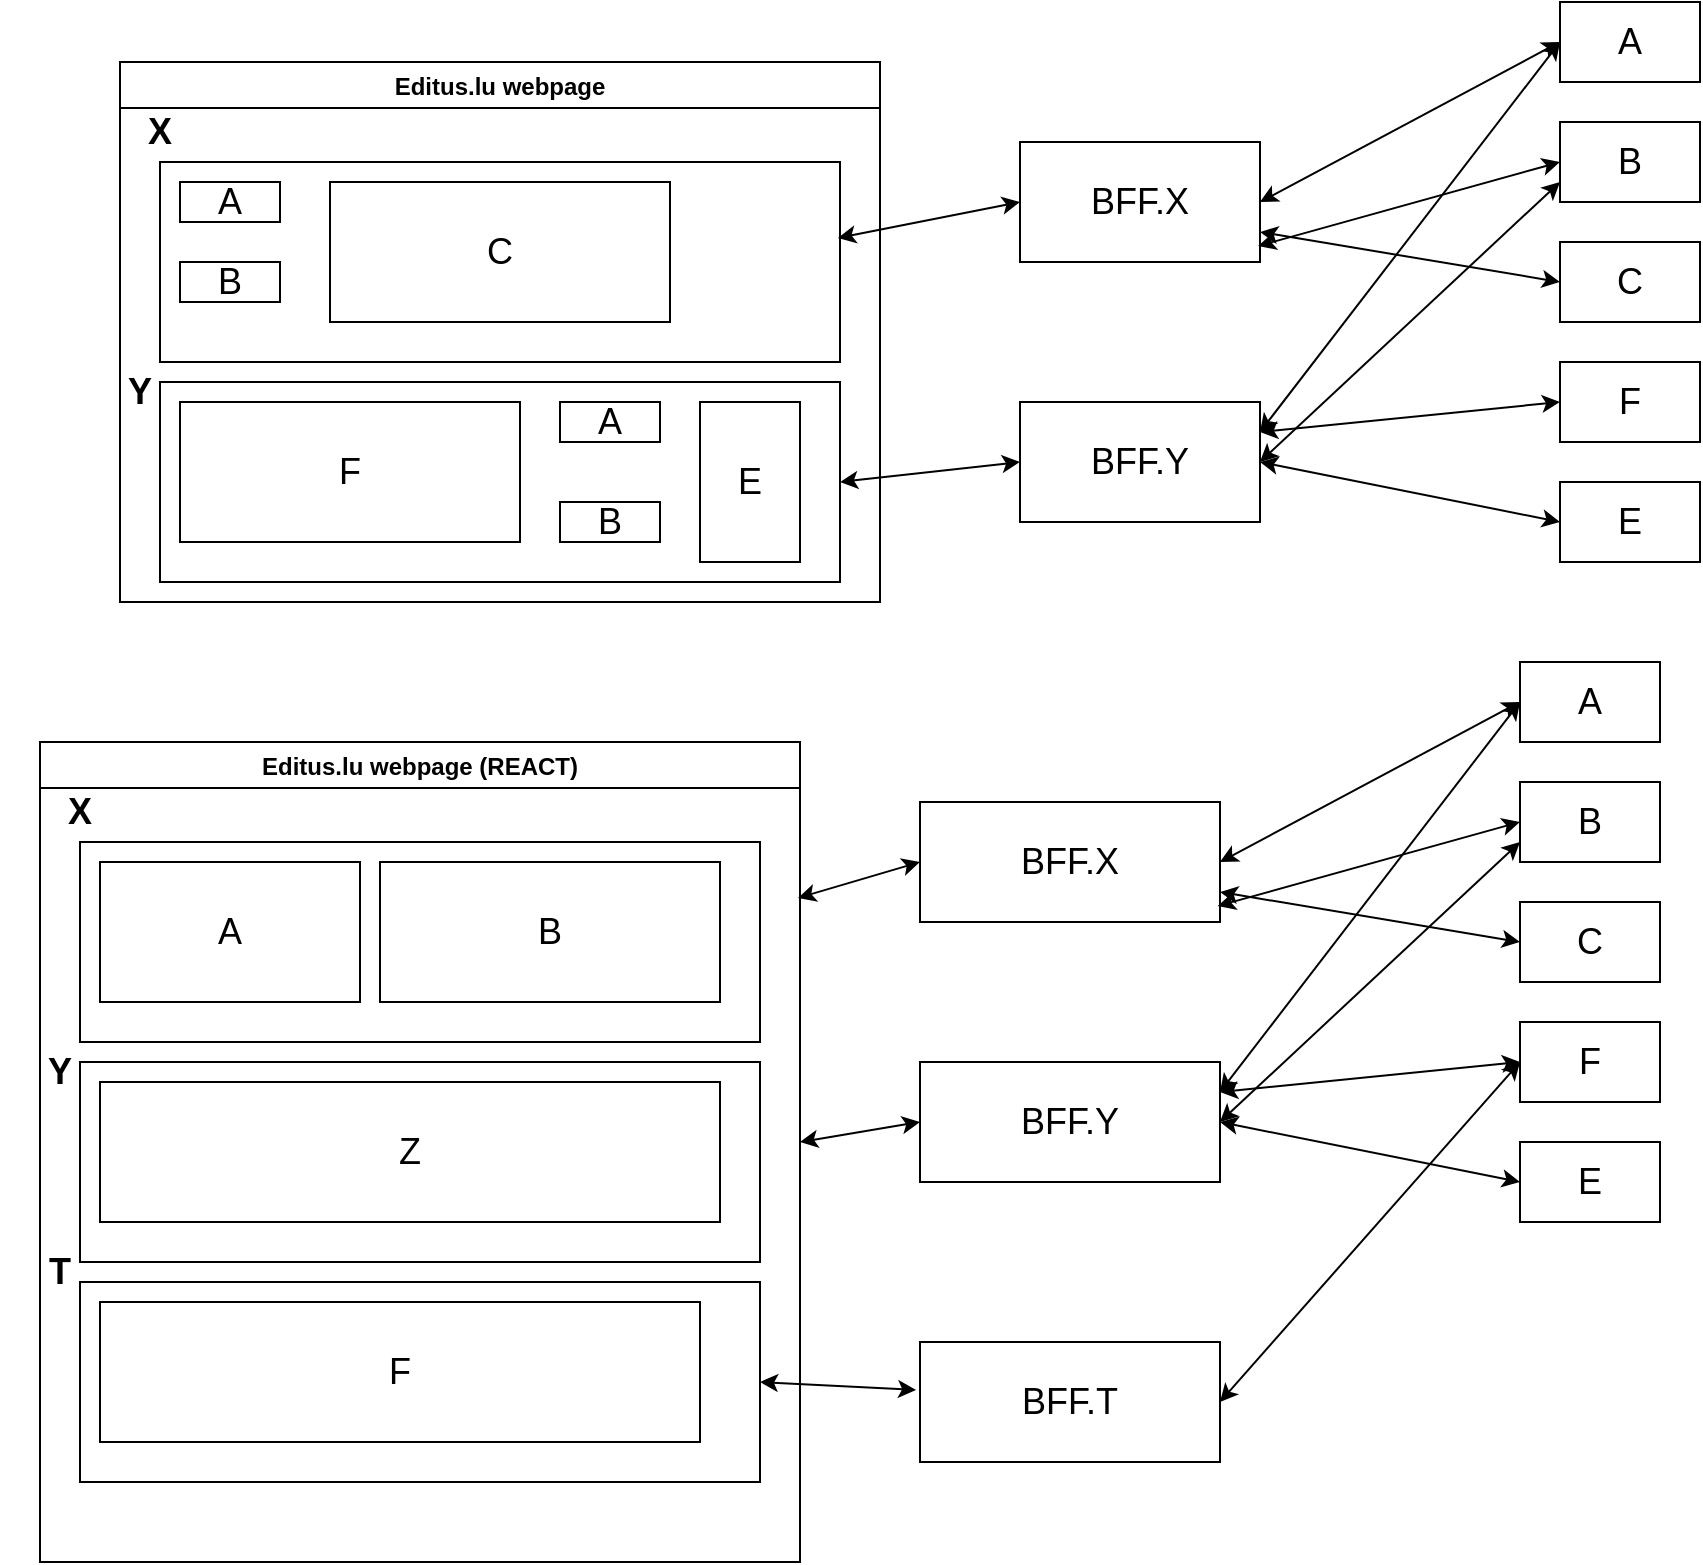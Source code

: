 <mxfile version="16.6.3" type="github">
  <diagram id="c6mJYmaqCusoTaIBJFSl" name="Page-1">
    <mxGraphModel dx="2249" dy="721" grid="1" gridSize="10" guides="1" tooltips="1" connect="1" arrows="1" fold="1" page="1" pageScale="1" pageWidth="827" pageHeight="1169" math="0" shadow="0">
      <root>
        <mxCell id="0" />
        <mxCell id="1" parent="0" />
        <mxCell id="-I1qoJd3Gczy4PTa_OBQ-3" value="Editus.lu webpage" style="swimlane;" vertex="1" parent="1">
          <mxGeometry x="20" y="110" width="380" height="270" as="geometry" />
        </mxCell>
        <mxCell id="-I1qoJd3Gczy4PTa_OBQ-4" value="" style="rounded=0;whiteSpace=wrap;html=1;" vertex="1" parent="-I1qoJd3Gczy4PTa_OBQ-3">
          <mxGeometry x="20" y="50" width="340" height="100" as="geometry" />
        </mxCell>
        <mxCell id="-I1qoJd3Gczy4PTa_OBQ-5" value="X" style="text;html=1;strokeColor=none;fillColor=none;align=center;verticalAlign=middle;whiteSpace=wrap;rounded=0;fontStyle=1;fontSize=18;" vertex="1" parent="-I1qoJd3Gczy4PTa_OBQ-3">
          <mxGeometry x="-10" y="20" width="60" height="30" as="geometry" />
        </mxCell>
        <mxCell id="-I1qoJd3Gczy4PTa_OBQ-6" value="A" style="rounded=0;whiteSpace=wrap;html=1;fontSize=18;" vertex="1" parent="-I1qoJd3Gczy4PTa_OBQ-3">
          <mxGeometry x="30" y="60" width="50" height="20" as="geometry" />
        </mxCell>
        <mxCell id="-I1qoJd3Gczy4PTa_OBQ-7" value="B" style="rounded=0;whiteSpace=wrap;html=1;fontSize=18;" vertex="1" parent="-I1qoJd3Gczy4PTa_OBQ-3">
          <mxGeometry x="30" y="100" width="50" height="20" as="geometry" />
        </mxCell>
        <mxCell id="-I1qoJd3Gczy4PTa_OBQ-8" value="C" style="rounded=0;whiteSpace=wrap;html=1;fontSize=18;" vertex="1" parent="-I1qoJd3Gczy4PTa_OBQ-3">
          <mxGeometry x="105" y="60" width="170" height="70" as="geometry" />
        </mxCell>
        <mxCell id="-I1qoJd3Gczy4PTa_OBQ-10" value="" style="rounded=0;whiteSpace=wrap;html=1;" vertex="1" parent="-I1qoJd3Gczy4PTa_OBQ-3">
          <mxGeometry x="20" y="160" width="340" height="100" as="geometry" />
        </mxCell>
        <mxCell id="-I1qoJd3Gczy4PTa_OBQ-11" value="Y" style="text;html=1;strokeColor=none;fillColor=none;align=center;verticalAlign=middle;whiteSpace=wrap;rounded=0;fontStyle=1;fontSize=18;" vertex="1" parent="-I1qoJd3Gczy4PTa_OBQ-3">
          <mxGeometry x="-20" y="150" width="60" height="30" as="geometry" />
        </mxCell>
        <mxCell id="-I1qoJd3Gczy4PTa_OBQ-12" value="F" style="rounded=0;whiteSpace=wrap;html=1;fontSize=18;" vertex="1" parent="-I1qoJd3Gczy4PTa_OBQ-3">
          <mxGeometry x="30" y="170" width="170" height="70" as="geometry" />
        </mxCell>
        <mxCell id="-I1qoJd3Gczy4PTa_OBQ-13" value="A" style="rounded=0;whiteSpace=wrap;html=1;fontSize=18;" vertex="1" parent="-I1qoJd3Gczy4PTa_OBQ-3">
          <mxGeometry x="220" y="170" width="50" height="20" as="geometry" />
        </mxCell>
        <mxCell id="-I1qoJd3Gczy4PTa_OBQ-14" value="B" style="rounded=0;whiteSpace=wrap;html=1;fontSize=18;" vertex="1" parent="-I1qoJd3Gczy4PTa_OBQ-3">
          <mxGeometry x="220" y="220" width="50" height="20" as="geometry" />
        </mxCell>
        <mxCell id="-I1qoJd3Gczy4PTa_OBQ-15" value="E" style="rounded=0;whiteSpace=wrap;html=1;fontSize=18;" vertex="1" parent="-I1qoJd3Gczy4PTa_OBQ-3">
          <mxGeometry x="290" y="170" width="50" height="80" as="geometry" />
        </mxCell>
        <mxCell id="-I1qoJd3Gczy4PTa_OBQ-16" value="BFF.X" style="rounded=0;whiteSpace=wrap;html=1;fontSize=18;" vertex="1" parent="1">
          <mxGeometry x="470" y="150" width="120" height="60" as="geometry" />
        </mxCell>
        <mxCell id="-I1qoJd3Gczy4PTa_OBQ-17" value="BFF.Y" style="rounded=0;whiteSpace=wrap;html=1;fontSize=18;" vertex="1" parent="1">
          <mxGeometry x="470" y="280" width="120" height="60" as="geometry" />
        </mxCell>
        <mxCell id="-I1qoJd3Gczy4PTa_OBQ-19" value="" style="endArrow=classic;startArrow=classic;html=1;rounded=0;fontSize=18;entryX=0;entryY=0.5;entryDx=0;entryDy=0;exitX=0.997;exitY=0.38;exitDx=0;exitDy=0;exitPerimeter=0;" edge="1" parent="1" source="-I1qoJd3Gczy4PTa_OBQ-4" target="-I1qoJd3Gczy4PTa_OBQ-16">
          <mxGeometry width="50" height="50" relative="1" as="geometry">
            <mxPoint x="390" y="400" as="sourcePoint" />
            <mxPoint x="440" y="350" as="targetPoint" />
          </mxGeometry>
        </mxCell>
        <mxCell id="-I1qoJd3Gczy4PTa_OBQ-20" value="" style="endArrow=classic;startArrow=classic;html=1;rounded=0;fontSize=18;entryX=0;entryY=0.5;entryDx=0;entryDy=0;exitX=1;exitY=0.5;exitDx=0;exitDy=0;" edge="1" parent="1" source="-I1qoJd3Gczy4PTa_OBQ-10" target="-I1qoJd3Gczy4PTa_OBQ-17">
          <mxGeometry width="50" height="50" relative="1" as="geometry">
            <mxPoint x="388.98" y="208" as="sourcePoint" />
            <mxPoint x="480" y="190" as="targetPoint" />
          </mxGeometry>
        </mxCell>
        <mxCell id="-I1qoJd3Gczy4PTa_OBQ-21" value="A" style="rounded=0;whiteSpace=wrap;html=1;fontSize=18;" vertex="1" parent="1">
          <mxGeometry x="740" y="80" width="70" height="40" as="geometry" />
        </mxCell>
        <mxCell id="-I1qoJd3Gczy4PTa_OBQ-22" value="B" style="rounded=0;whiteSpace=wrap;html=1;fontSize=18;" vertex="1" parent="1">
          <mxGeometry x="740" y="140" width="70" height="40" as="geometry" />
        </mxCell>
        <mxCell id="-I1qoJd3Gczy4PTa_OBQ-23" value="C" style="rounded=0;whiteSpace=wrap;html=1;fontSize=18;" vertex="1" parent="1">
          <mxGeometry x="740" y="200" width="70" height="40" as="geometry" />
        </mxCell>
        <mxCell id="-I1qoJd3Gczy4PTa_OBQ-25" value="F" style="rounded=0;whiteSpace=wrap;html=1;fontSize=18;" vertex="1" parent="1">
          <mxGeometry x="740" y="260" width="70" height="40" as="geometry" />
        </mxCell>
        <mxCell id="-I1qoJd3Gczy4PTa_OBQ-26" value="E" style="rounded=0;whiteSpace=wrap;html=1;fontSize=18;" vertex="1" parent="1">
          <mxGeometry x="740" y="320" width="70" height="40" as="geometry" />
        </mxCell>
        <mxCell id="-I1qoJd3Gczy4PTa_OBQ-28" value="" style="endArrow=classic;startArrow=classic;html=1;rounded=0;fontSize=18;entryX=0;entryY=0.5;entryDx=0;entryDy=0;exitX=1;exitY=0.5;exitDx=0;exitDy=0;" edge="1" parent="1" source="-I1qoJd3Gczy4PTa_OBQ-16" target="-I1qoJd3Gczy4PTa_OBQ-21">
          <mxGeometry width="50" height="50" relative="1" as="geometry">
            <mxPoint x="388.98" y="208" as="sourcePoint" />
            <mxPoint x="480" y="190" as="targetPoint" />
          </mxGeometry>
        </mxCell>
        <mxCell id="-I1qoJd3Gczy4PTa_OBQ-29" value="" style="endArrow=classic;startArrow=classic;html=1;rounded=0;fontSize=18;entryX=0;entryY=0.5;entryDx=0;entryDy=0;exitX=0.992;exitY=0.867;exitDx=0;exitDy=0;exitPerimeter=0;" edge="1" parent="1" source="-I1qoJd3Gczy4PTa_OBQ-16" target="-I1qoJd3Gczy4PTa_OBQ-22">
          <mxGeometry width="50" height="50" relative="1" as="geometry">
            <mxPoint x="600" y="190" as="sourcePoint" />
            <mxPoint x="670" y="110" as="targetPoint" />
          </mxGeometry>
        </mxCell>
        <mxCell id="-I1qoJd3Gczy4PTa_OBQ-30" value="" style="endArrow=classic;startArrow=classic;html=1;rounded=0;fontSize=18;entryX=0;entryY=0.5;entryDx=0;entryDy=0;exitX=1;exitY=0.75;exitDx=0;exitDy=0;" edge="1" parent="1" source="-I1qoJd3Gczy4PTa_OBQ-16" target="-I1qoJd3Gczy4PTa_OBQ-23">
          <mxGeometry width="50" height="50" relative="1" as="geometry">
            <mxPoint x="599.04" y="212.02" as="sourcePoint" />
            <mxPoint x="670" y="170" as="targetPoint" />
          </mxGeometry>
        </mxCell>
        <mxCell id="-I1qoJd3Gczy4PTa_OBQ-31" value="" style="endArrow=classic;startArrow=classic;html=1;rounded=0;fontSize=18;entryX=0;entryY=0.5;entryDx=0;entryDy=0;exitX=1;exitY=0.25;exitDx=0;exitDy=0;" edge="1" parent="1" source="-I1qoJd3Gczy4PTa_OBQ-17" target="-I1qoJd3Gczy4PTa_OBQ-25">
          <mxGeometry width="50" height="50" relative="1" as="geometry">
            <mxPoint x="600" y="205" as="sourcePoint" />
            <mxPoint x="750" y="230" as="targetPoint" />
          </mxGeometry>
        </mxCell>
        <mxCell id="-I1qoJd3Gczy4PTa_OBQ-32" value="" style="endArrow=classic;startArrow=classic;html=1;rounded=0;fontSize=18;entryX=0;entryY=0.5;entryDx=0;entryDy=0;exitX=1;exitY=0.25;exitDx=0;exitDy=0;" edge="1" parent="1" source="-I1qoJd3Gczy4PTa_OBQ-17" target="-I1qoJd3Gczy4PTa_OBQ-21">
          <mxGeometry width="50" height="50" relative="1" as="geometry">
            <mxPoint x="600" y="305" as="sourcePoint" />
            <mxPoint x="750" y="290" as="targetPoint" />
          </mxGeometry>
        </mxCell>
        <mxCell id="-I1qoJd3Gczy4PTa_OBQ-33" value="" style="endArrow=classic;startArrow=classic;html=1;rounded=0;fontSize=18;entryX=0;entryY=0.75;entryDx=0;entryDy=0;exitX=1;exitY=0.5;exitDx=0;exitDy=0;" edge="1" parent="1" source="-I1qoJd3Gczy4PTa_OBQ-17" target="-I1qoJd3Gczy4PTa_OBQ-22">
          <mxGeometry width="50" height="50" relative="1" as="geometry">
            <mxPoint x="600" y="305" as="sourcePoint" />
            <mxPoint x="750" y="110" as="targetPoint" />
          </mxGeometry>
        </mxCell>
        <mxCell id="-I1qoJd3Gczy4PTa_OBQ-34" value="" style="endArrow=classic;startArrow=classic;html=1;rounded=0;fontSize=18;entryX=0;entryY=0.5;entryDx=0;entryDy=0;exitX=1;exitY=0.5;exitDx=0;exitDy=0;" edge="1" parent="1" source="-I1qoJd3Gczy4PTa_OBQ-17" target="-I1qoJd3Gczy4PTa_OBQ-26">
          <mxGeometry width="50" height="50" relative="1" as="geometry">
            <mxPoint x="600" y="320" as="sourcePoint" />
            <mxPoint x="750" y="180" as="targetPoint" />
          </mxGeometry>
        </mxCell>
        <mxCell id="-I1qoJd3Gczy4PTa_OBQ-44" value="BFF.X" style="rounded=0;whiteSpace=wrap;html=1;fontSize=18;" vertex="1" parent="1">
          <mxGeometry x="420" y="480" width="150" height="60" as="geometry" />
        </mxCell>
        <mxCell id="-I1qoJd3Gczy4PTa_OBQ-45" value="BFF.Y" style="rounded=0;whiteSpace=wrap;html=1;fontSize=18;" vertex="1" parent="1">
          <mxGeometry x="420" y="610" width="150" height="60" as="geometry" />
        </mxCell>
        <mxCell id="-I1qoJd3Gczy4PTa_OBQ-46" value="" style="endArrow=classic;startArrow=classic;html=1;rounded=0;fontSize=18;entryX=0;entryY=0.5;entryDx=0;entryDy=0;exitX=0.997;exitY=0.38;exitDx=0;exitDy=0;exitPerimeter=0;" edge="1" parent="1" target="-I1qoJd3Gczy4PTa_OBQ-44">
          <mxGeometry width="50" height="50" relative="1" as="geometry">
            <mxPoint x="358.98" y="528" as="sourcePoint" />
            <mxPoint x="420" y="680" as="targetPoint" />
          </mxGeometry>
        </mxCell>
        <mxCell id="-I1qoJd3Gczy4PTa_OBQ-47" value="" style="endArrow=classic;startArrow=classic;html=1;rounded=0;fontSize=18;entryX=0;entryY=0.5;entryDx=0;entryDy=0;exitX=1;exitY=0.5;exitDx=0;exitDy=0;" edge="1" parent="1" target="-I1qoJd3Gczy4PTa_OBQ-45">
          <mxGeometry width="50" height="50" relative="1" as="geometry">
            <mxPoint x="360" y="650" as="sourcePoint" />
            <mxPoint x="460" y="520" as="targetPoint" />
          </mxGeometry>
        </mxCell>
        <mxCell id="-I1qoJd3Gczy4PTa_OBQ-48" value="A" style="rounded=0;whiteSpace=wrap;html=1;fontSize=18;" vertex="1" parent="1">
          <mxGeometry x="720" y="410" width="70" height="40" as="geometry" />
        </mxCell>
        <mxCell id="-I1qoJd3Gczy4PTa_OBQ-49" value="B" style="rounded=0;whiteSpace=wrap;html=1;fontSize=18;" vertex="1" parent="1">
          <mxGeometry x="720" y="470" width="70" height="40" as="geometry" />
        </mxCell>
        <mxCell id="-I1qoJd3Gczy4PTa_OBQ-50" value="C" style="rounded=0;whiteSpace=wrap;html=1;fontSize=18;" vertex="1" parent="1">
          <mxGeometry x="720" y="530" width="70" height="40" as="geometry" />
        </mxCell>
        <mxCell id="-I1qoJd3Gczy4PTa_OBQ-51" value="F" style="rounded=0;whiteSpace=wrap;html=1;fontSize=18;" vertex="1" parent="1">
          <mxGeometry x="720" y="590" width="70" height="40" as="geometry" />
        </mxCell>
        <mxCell id="-I1qoJd3Gczy4PTa_OBQ-52" value="E" style="rounded=0;whiteSpace=wrap;html=1;fontSize=18;" vertex="1" parent="1">
          <mxGeometry x="720" y="650" width="70" height="40" as="geometry" />
        </mxCell>
        <mxCell id="-I1qoJd3Gczy4PTa_OBQ-53" value="" style="endArrow=classic;startArrow=classic;html=1;rounded=0;fontSize=18;entryX=0;entryY=0.5;entryDx=0;entryDy=0;exitX=1;exitY=0.5;exitDx=0;exitDy=0;" edge="1" parent="1" source="-I1qoJd3Gczy4PTa_OBQ-44" target="-I1qoJd3Gczy4PTa_OBQ-48">
          <mxGeometry width="50" height="50" relative="1" as="geometry">
            <mxPoint x="368.98" y="538" as="sourcePoint" />
            <mxPoint x="460" y="520" as="targetPoint" />
          </mxGeometry>
        </mxCell>
        <mxCell id="-I1qoJd3Gczy4PTa_OBQ-54" value="" style="endArrow=classic;startArrow=classic;html=1;rounded=0;fontSize=18;entryX=0;entryY=0.5;entryDx=0;entryDy=0;exitX=0.992;exitY=0.867;exitDx=0;exitDy=0;exitPerimeter=0;" edge="1" parent="1" source="-I1qoJd3Gczy4PTa_OBQ-44" target="-I1qoJd3Gczy4PTa_OBQ-49">
          <mxGeometry width="50" height="50" relative="1" as="geometry">
            <mxPoint x="580" y="520" as="sourcePoint" />
            <mxPoint x="650" y="440" as="targetPoint" />
          </mxGeometry>
        </mxCell>
        <mxCell id="-I1qoJd3Gczy4PTa_OBQ-55" value="" style="endArrow=classic;startArrow=classic;html=1;rounded=0;fontSize=18;entryX=0;entryY=0.5;entryDx=0;entryDy=0;exitX=1;exitY=0.75;exitDx=0;exitDy=0;" edge="1" parent="1" source="-I1qoJd3Gczy4PTa_OBQ-44" target="-I1qoJd3Gczy4PTa_OBQ-50">
          <mxGeometry width="50" height="50" relative="1" as="geometry">
            <mxPoint x="579.04" y="542.02" as="sourcePoint" />
            <mxPoint x="650" y="500" as="targetPoint" />
          </mxGeometry>
        </mxCell>
        <mxCell id="-I1qoJd3Gczy4PTa_OBQ-56" value="" style="endArrow=classic;startArrow=classic;html=1;rounded=0;fontSize=18;entryX=0;entryY=0.5;entryDx=0;entryDy=0;exitX=1;exitY=0.25;exitDx=0;exitDy=0;" edge="1" parent="1" source="-I1qoJd3Gczy4PTa_OBQ-45" target="-I1qoJd3Gczy4PTa_OBQ-51">
          <mxGeometry width="50" height="50" relative="1" as="geometry">
            <mxPoint x="580" y="535" as="sourcePoint" />
            <mxPoint x="730" y="560" as="targetPoint" />
          </mxGeometry>
        </mxCell>
        <mxCell id="-I1qoJd3Gczy4PTa_OBQ-57" value="" style="endArrow=classic;startArrow=classic;html=1;rounded=0;fontSize=18;entryX=0;entryY=0.5;entryDx=0;entryDy=0;exitX=1;exitY=0.25;exitDx=0;exitDy=0;" edge="1" parent="1" source="-I1qoJd3Gczy4PTa_OBQ-45" target="-I1qoJd3Gczy4PTa_OBQ-48">
          <mxGeometry width="50" height="50" relative="1" as="geometry">
            <mxPoint x="580" y="635" as="sourcePoint" />
            <mxPoint x="730" y="620" as="targetPoint" />
          </mxGeometry>
        </mxCell>
        <mxCell id="-I1qoJd3Gczy4PTa_OBQ-58" value="" style="endArrow=classic;startArrow=classic;html=1;rounded=0;fontSize=18;entryX=0;entryY=0.75;entryDx=0;entryDy=0;exitX=1;exitY=0.5;exitDx=0;exitDy=0;" edge="1" parent="1" source="-I1qoJd3Gczy4PTa_OBQ-45" target="-I1qoJd3Gczy4PTa_OBQ-49">
          <mxGeometry width="50" height="50" relative="1" as="geometry">
            <mxPoint x="580" y="635" as="sourcePoint" />
            <mxPoint x="730" y="440" as="targetPoint" />
          </mxGeometry>
        </mxCell>
        <mxCell id="-I1qoJd3Gczy4PTa_OBQ-59" value="" style="endArrow=classic;startArrow=classic;html=1;rounded=0;fontSize=18;entryX=0;entryY=0.5;entryDx=0;entryDy=0;exitX=1;exitY=0.5;exitDx=0;exitDy=0;" edge="1" parent="1" source="-I1qoJd3Gczy4PTa_OBQ-45" target="-I1qoJd3Gczy4PTa_OBQ-52">
          <mxGeometry width="50" height="50" relative="1" as="geometry">
            <mxPoint x="580" y="650" as="sourcePoint" />
            <mxPoint x="730" y="510" as="targetPoint" />
          </mxGeometry>
        </mxCell>
        <mxCell id="-I1qoJd3Gczy4PTa_OBQ-72" value="Editus.lu webpage (REACT)" style="swimlane;" vertex="1" parent="1">
          <mxGeometry x="-20" y="450" width="380" height="410" as="geometry" />
        </mxCell>
        <mxCell id="-I1qoJd3Gczy4PTa_OBQ-73" value="" style="rounded=0;whiteSpace=wrap;html=1;" vertex="1" parent="-I1qoJd3Gczy4PTa_OBQ-72">
          <mxGeometry x="20" y="50" width="340" height="100" as="geometry" />
        </mxCell>
        <mxCell id="-I1qoJd3Gczy4PTa_OBQ-74" value="X" style="text;html=1;strokeColor=none;fillColor=none;align=center;verticalAlign=middle;whiteSpace=wrap;rounded=0;fontStyle=1;fontSize=18;" vertex="1" parent="-I1qoJd3Gczy4PTa_OBQ-72">
          <mxGeometry x="-10" y="20" width="60" height="30" as="geometry" />
        </mxCell>
        <mxCell id="-I1qoJd3Gczy4PTa_OBQ-75" value="A" style="rounded=0;whiteSpace=wrap;html=1;fontSize=18;" vertex="1" parent="-I1qoJd3Gczy4PTa_OBQ-72">
          <mxGeometry x="30" y="60" width="130" height="70" as="geometry" />
        </mxCell>
        <mxCell id="-I1qoJd3Gczy4PTa_OBQ-76" value="B" style="rounded=0;whiteSpace=wrap;html=1;fontSize=18;" vertex="1" parent="-I1qoJd3Gczy4PTa_OBQ-72">
          <mxGeometry x="170" y="60" width="170" height="70" as="geometry" />
        </mxCell>
        <mxCell id="-I1qoJd3Gczy4PTa_OBQ-78" value="" style="rounded=0;whiteSpace=wrap;html=1;" vertex="1" parent="-I1qoJd3Gczy4PTa_OBQ-72">
          <mxGeometry x="20" y="160" width="340" height="100" as="geometry" />
        </mxCell>
        <mxCell id="-I1qoJd3Gczy4PTa_OBQ-79" value="Y" style="text;html=1;strokeColor=none;fillColor=none;align=center;verticalAlign=middle;whiteSpace=wrap;rounded=0;fontStyle=1;fontSize=18;" vertex="1" parent="-I1qoJd3Gczy4PTa_OBQ-72">
          <mxGeometry x="-20" y="150" width="60" height="30" as="geometry" />
        </mxCell>
        <mxCell id="-I1qoJd3Gczy4PTa_OBQ-80" value="Z" style="rounded=0;whiteSpace=wrap;html=1;fontSize=18;" vertex="1" parent="-I1qoJd3Gczy4PTa_OBQ-72">
          <mxGeometry x="30" y="170" width="310" height="70" as="geometry" />
        </mxCell>
        <mxCell id="-I1qoJd3Gczy4PTa_OBQ-84" value="" style="rounded=0;whiteSpace=wrap;html=1;" vertex="1" parent="-I1qoJd3Gczy4PTa_OBQ-72">
          <mxGeometry x="20" y="270" width="340" height="100" as="geometry" />
        </mxCell>
        <mxCell id="-I1qoJd3Gczy4PTa_OBQ-85" value="T" style="text;html=1;strokeColor=none;fillColor=none;align=center;verticalAlign=middle;whiteSpace=wrap;rounded=0;fontStyle=1;fontSize=18;" vertex="1" parent="-I1qoJd3Gczy4PTa_OBQ-72">
          <mxGeometry x="-20" y="250" width="60" height="30" as="geometry" />
        </mxCell>
        <mxCell id="-I1qoJd3Gczy4PTa_OBQ-87" value="F" style="rounded=0;whiteSpace=wrap;html=1;fontSize=18;" vertex="1" parent="-I1qoJd3Gczy4PTa_OBQ-72">
          <mxGeometry x="30" y="280" width="300" height="70" as="geometry" />
        </mxCell>
        <mxCell id="-I1qoJd3Gczy4PTa_OBQ-88" value="BFF.T" style="rounded=0;whiteSpace=wrap;html=1;fontSize=18;" vertex="1" parent="1">
          <mxGeometry x="420" y="750" width="150" height="60" as="geometry" />
        </mxCell>
        <mxCell id="-I1qoJd3Gczy4PTa_OBQ-89" value="" style="endArrow=classic;startArrow=classic;html=1;rounded=0;fontSize=18;entryX=-0.013;entryY=0.4;entryDx=0;entryDy=0;exitX=1;exitY=0.5;exitDx=0;exitDy=0;entryPerimeter=0;" edge="1" parent="1" source="-I1qoJd3Gczy4PTa_OBQ-84" target="-I1qoJd3Gczy4PTa_OBQ-88">
          <mxGeometry width="50" height="50" relative="1" as="geometry">
            <mxPoint x="354" y="785" as="sourcePoint" />
            <mxPoint x="414" y="775" as="targetPoint" />
          </mxGeometry>
        </mxCell>
        <mxCell id="-I1qoJd3Gczy4PTa_OBQ-90" value="" style="endArrow=classic;startArrow=classic;html=1;rounded=0;fontSize=18;entryX=0;entryY=0.5;entryDx=0;entryDy=0;exitX=1;exitY=0.5;exitDx=0;exitDy=0;" edge="1" parent="1" source="-I1qoJd3Gczy4PTa_OBQ-88" target="-I1qoJd3Gczy4PTa_OBQ-51">
          <mxGeometry width="50" height="50" relative="1" as="geometry">
            <mxPoint x="580" y="650" as="sourcePoint" />
            <mxPoint x="730" y="680" as="targetPoint" />
          </mxGeometry>
        </mxCell>
      </root>
    </mxGraphModel>
  </diagram>
</mxfile>
